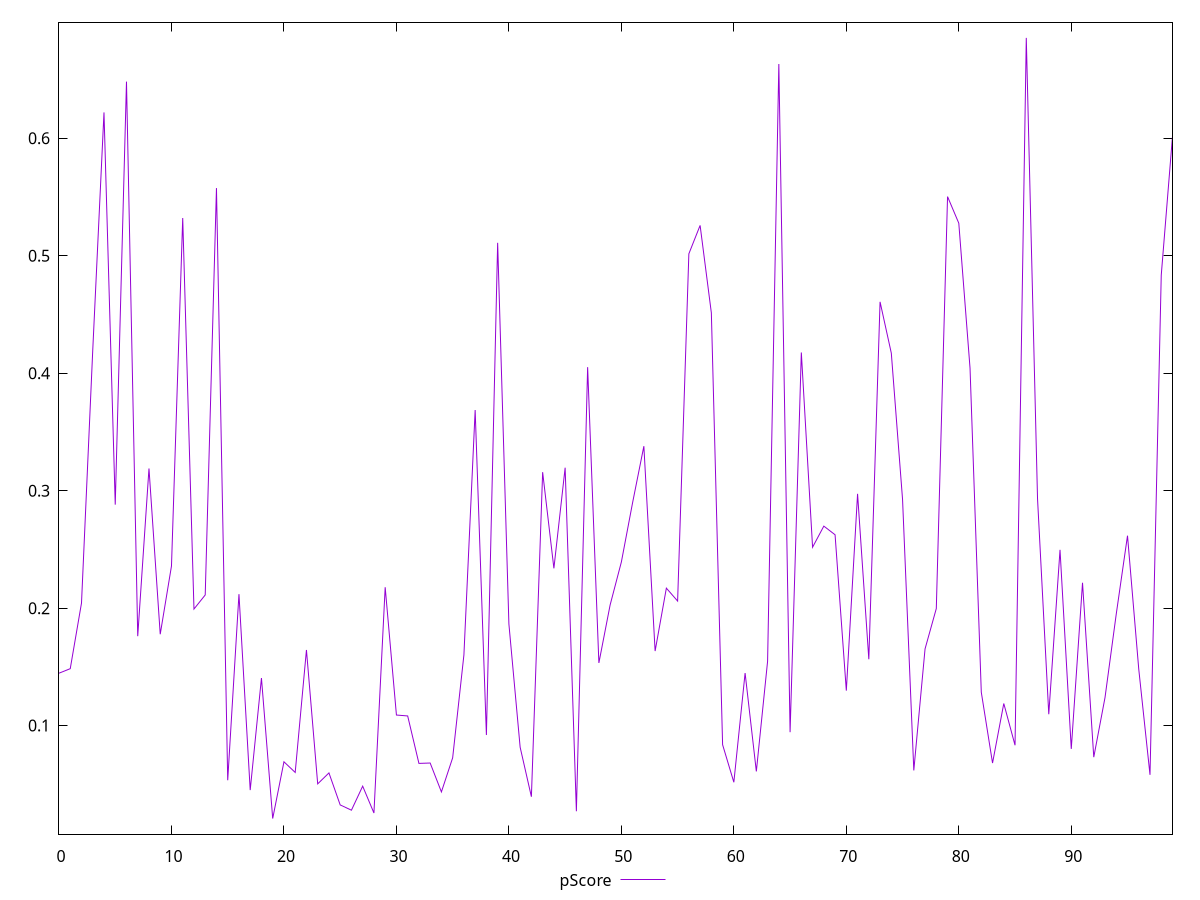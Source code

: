 reset

$pScore <<EOF
0 0.14461898635003523
1 0.1484707798444342
2 0.20432261249828804
3 0.41947090958699373
4 0.6220204799550024
5 0.28808572587251685
6 0.6482524129889398
7 0.1761259772010687
8 0.31889991450839905
9 0.17778028730036455
10 0.23585596677706977
11 0.5321126797490598
12 0.19924037648239212
13 0.2112286819368817
14 0.5576348238549755
15 0.05348461637644358
16 0.21191101420411418
17 0.04507621077312923
18 0.14046130918144667
19 0.020892942734728803
20 0.06919215084905017
21 0.060122407021143964
22 0.1643991631693118
23 0.05039341510718126
24 0.05971790965713658
25 0.03247070041661748
26 0.027974557046189508
27 0.048434937400576805
28 0.025570913050717792
29 0.21778443304698558
30 0.10899641304819924
31 0.10821878062667722
32 0.06782308259919384
33 0.06814003356077436
34 0.04354466241179111
35 0.07258738138352161
36 0.16012067692908982
37 0.3686484149710771
38 0.09198057988425018
39 0.5110167158139421
40 0.186503185039453
41 0.08156736033418394
42 0.03945213178670637
43 0.3157620837709502
44 0.23386691733777953
45 0.319548118211335
46 0.02707218304462422
47 0.4051371558475631
48 0.15333465137743363
49 0.20270383224836547
50 0.23930372771218045
51 0.2899038039670265
52 0.33788548643453226
53 0.16346592804306326
54 0.21701742212447617
55 0.20603147976106612
56 0.5016670460445907
57 0.5258390825968902
58 0.4513689007449141
59 0.08371923131162556
60 0.05175991097001659
61 0.14473047573003628
62 0.06098700581994587
63 0.15476585165783496
64 0.6632276641963861
65 0.09437911138786637
66 0.41764658435477775
67 0.25186300265554057
68 0.26981989594547734
69 0.26245531167089614
70 0.12978238553384508
71 0.29729877266383553
72 0.15650348719571971
73 0.46076194315807883
74 0.41709692332487097
75 0.29249070766021057
76 0.061850445111310215
77 0.16530841661821571
78 0.19965204676021497
79 0.5503543007061263
80 0.5276932467942623
81 0.40421329903615083
82 0.12842285766967437
83 0.06811038881175946
84 0.1188190909524855
85 0.08327436412434175
86 0.6854633714256562
87 0.29327196933853056
88 0.10967152016407539
89 0.2496224390117988
90 0.08017976374255703
91 0.22160558366768746
92 0.07313130776948928
93 0.1238791810692107
94 0.1950395201878492
95 0.2616788779400192
96 0.14802086642380535
97 0.05809329978612798
98 0.48346132147548476
99 0.6017265547501538
EOF

set key outside below
set xrange [0:99]
set yrange [0.007601534160910257:0.6987547799994747]
set trange [0.007601534160910257:0.6987547799994747]
set terminal svg size 640, 500 enhanced background rgb 'white'
set output "report_00015_2021-02-09T16-11-33.973Z/mainthread-work-breakdown/samples/pages/pScore/values.svg"

plot $pScore title "pScore" with line

reset
